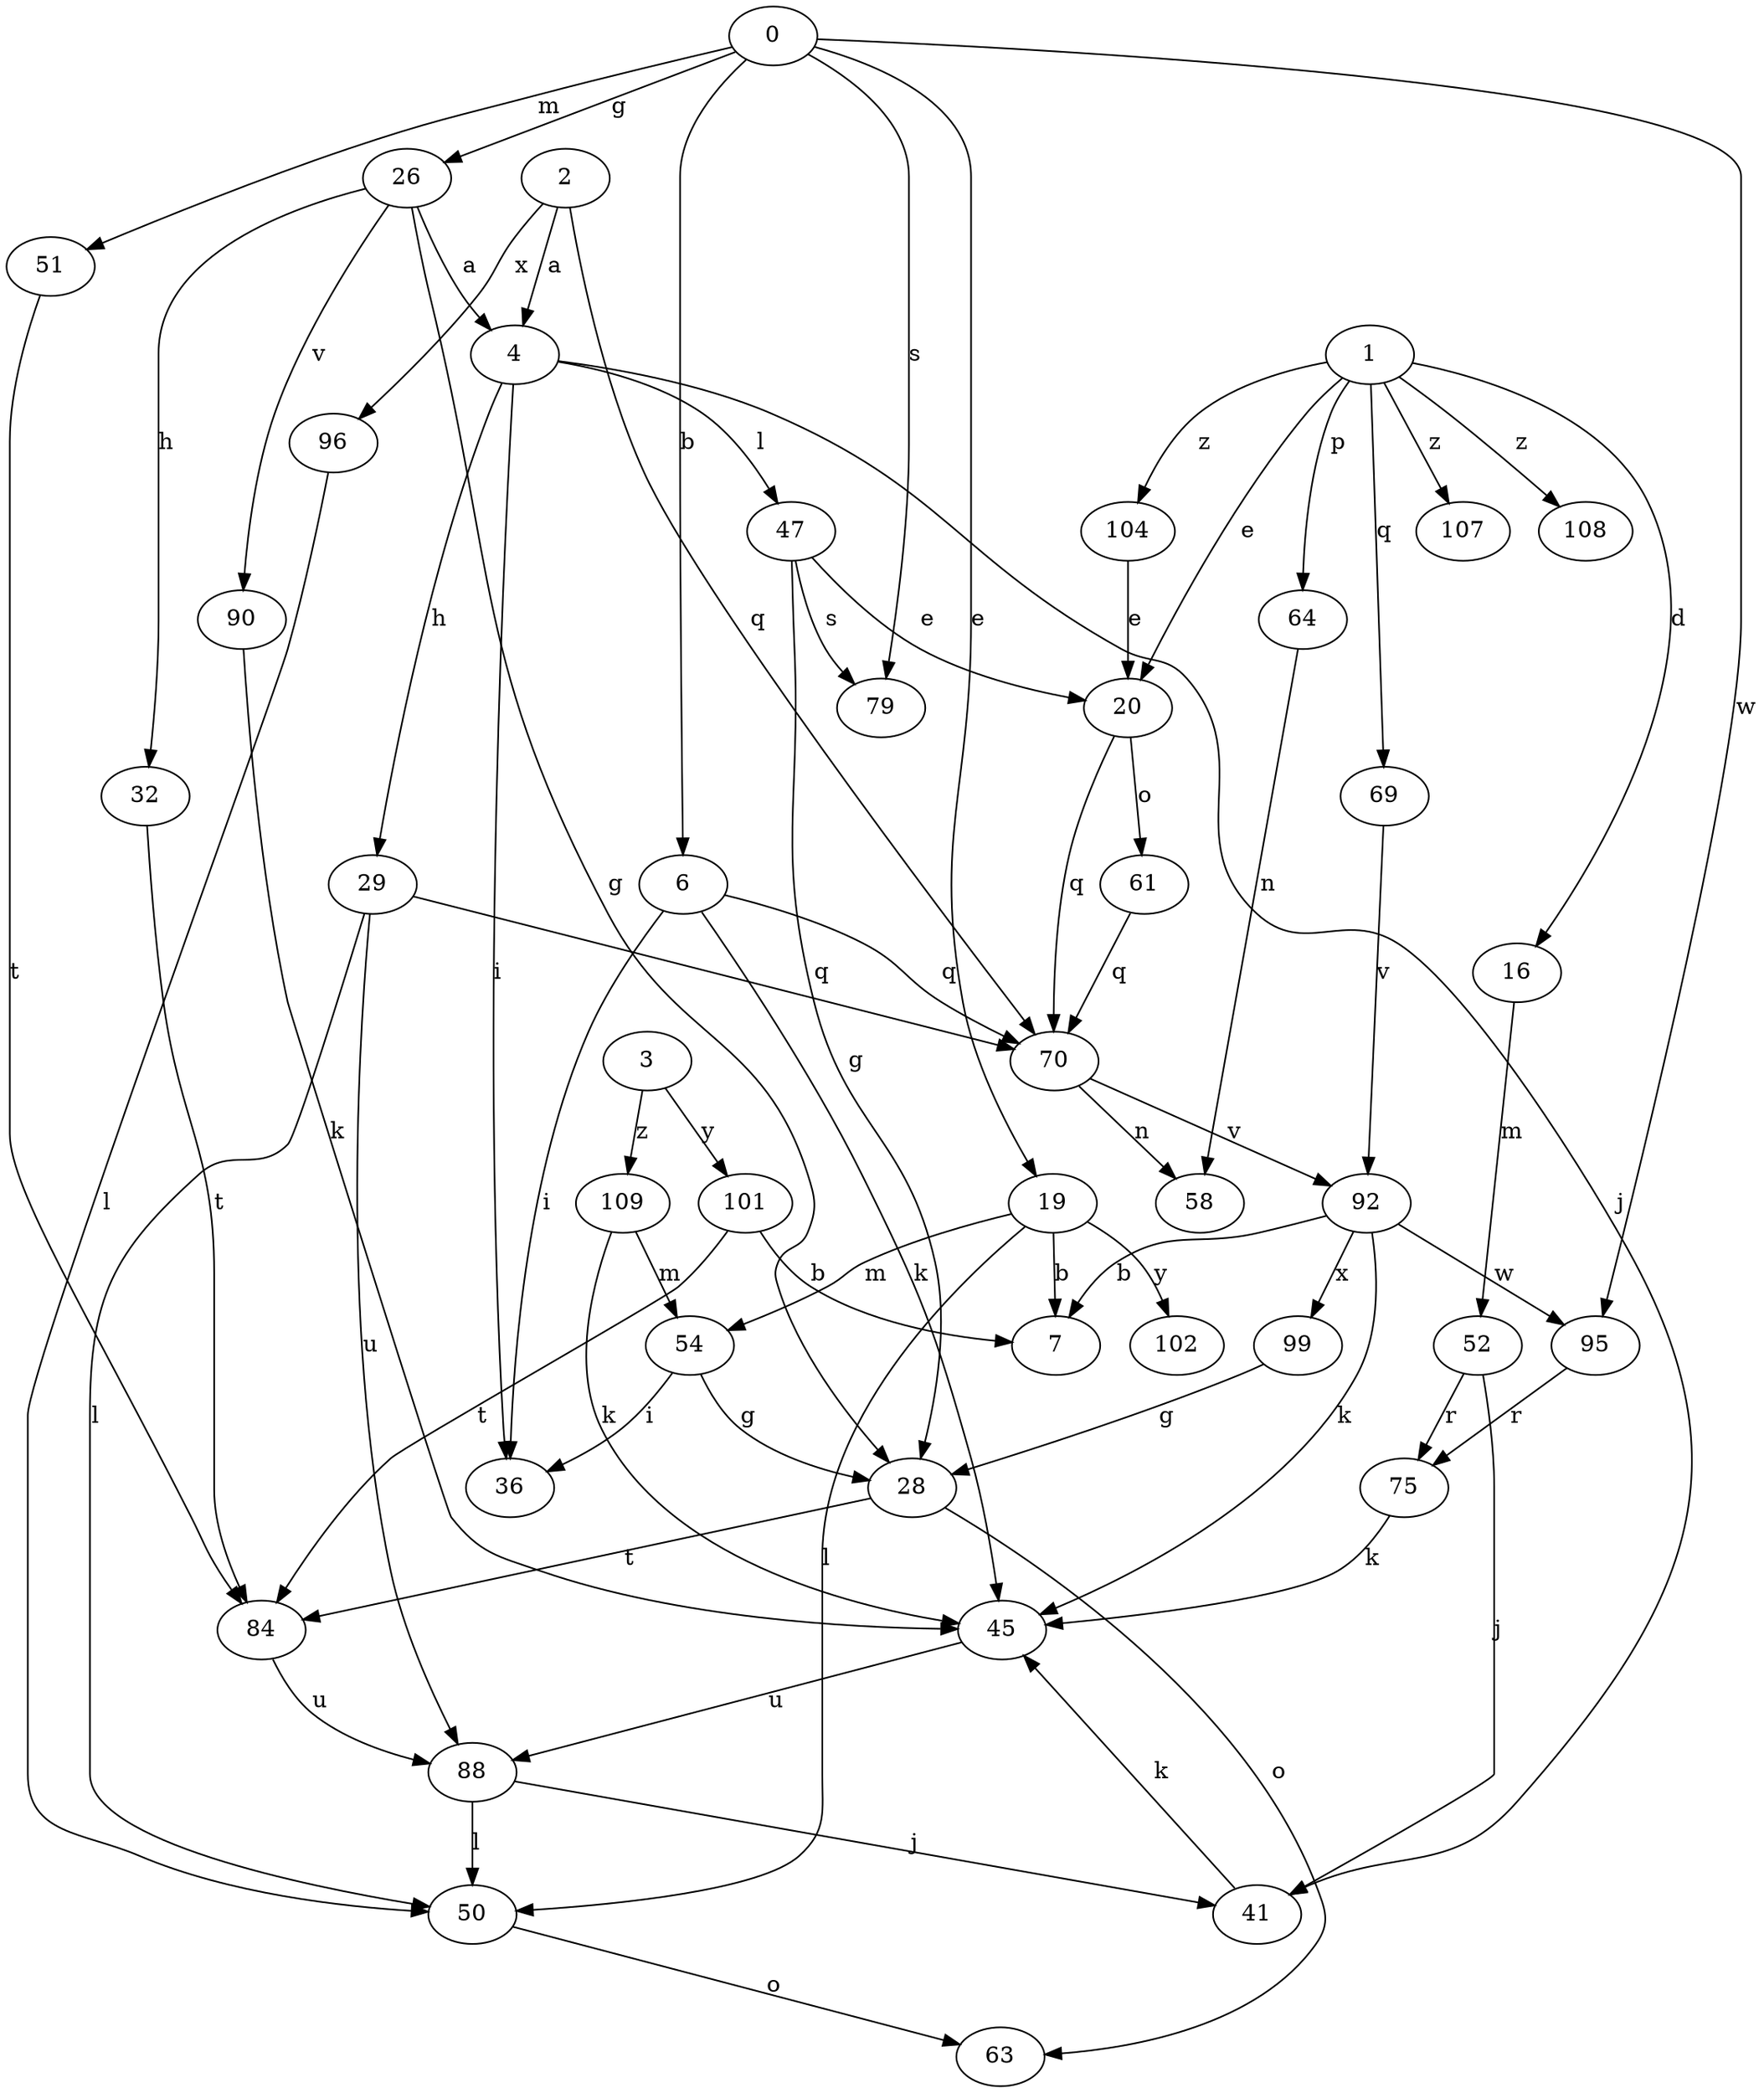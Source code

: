 strict digraph  {
0;
1;
2;
3;
4;
6;
7;
16;
19;
20;
26;
28;
29;
32;
36;
41;
45;
47;
50;
51;
52;
54;
58;
61;
63;
64;
69;
70;
75;
79;
84;
88;
90;
92;
95;
96;
99;
101;
102;
104;
107;
108;
109;
0 -> 6  [label=b];
0 -> 19  [label=e];
0 -> 26  [label=g];
0 -> 51  [label=m];
0 -> 79  [label=s];
0 -> 95  [label=w];
1 -> 16  [label=d];
1 -> 20  [label=e];
1 -> 64  [label=p];
1 -> 69  [label=q];
1 -> 104  [label=z];
1 -> 107  [label=z];
1 -> 108  [label=z];
2 -> 4  [label=a];
2 -> 70  [label=q];
2 -> 96  [label=x];
3 -> 101  [label=y];
3 -> 109  [label=z];
4 -> 29  [label=h];
4 -> 36  [label=i];
4 -> 41  [label=j];
4 -> 47  [label=l];
6 -> 36  [label=i];
6 -> 45  [label=k];
6 -> 70  [label=q];
16 -> 52  [label=m];
19 -> 7  [label=b];
19 -> 50  [label=l];
19 -> 54  [label=m];
19 -> 102  [label=y];
20 -> 61  [label=o];
20 -> 70  [label=q];
26 -> 4  [label=a];
26 -> 28  [label=g];
26 -> 32  [label=h];
26 -> 90  [label=v];
28 -> 63  [label=o];
28 -> 84  [label=t];
29 -> 50  [label=l];
29 -> 70  [label=q];
29 -> 88  [label=u];
32 -> 84  [label=t];
41 -> 45  [label=k];
45 -> 88  [label=u];
47 -> 20  [label=e];
47 -> 28  [label=g];
47 -> 79  [label=s];
50 -> 63  [label=o];
51 -> 84  [label=t];
52 -> 41  [label=j];
52 -> 75  [label=r];
54 -> 28  [label=g];
54 -> 36  [label=i];
61 -> 70  [label=q];
64 -> 58  [label=n];
69 -> 92  [label=v];
70 -> 58  [label=n];
70 -> 92  [label=v];
75 -> 45  [label=k];
84 -> 88  [label=u];
88 -> 41  [label=j];
88 -> 50  [label=l];
90 -> 45  [label=k];
92 -> 7  [label=b];
92 -> 45  [label=k];
92 -> 95  [label=w];
92 -> 99  [label=x];
95 -> 75  [label=r];
96 -> 50  [label=l];
99 -> 28  [label=g];
101 -> 7  [label=b];
101 -> 84  [label=t];
104 -> 20  [label=e];
109 -> 45  [label=k];
109 -> 54  [label=m];
}
